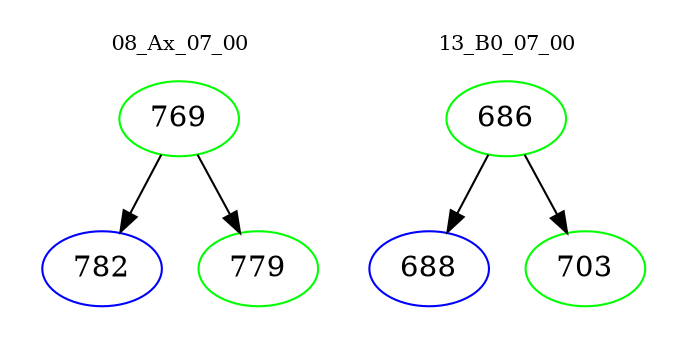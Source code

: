 digraph{
subgraph cluster_0 {
color = white
label = "08_Ax_07_00";
fontsize=10;
T0_769 [label="769", color="green"]
T0_769 -> T0_782 [color="black"]
T0_782 [label="782", color="blue"]
T0_769 -> T0_779 [color="black"]
T0_779 [label="779", color="green"]
}
subgraph cluster_1 {
color = white
label = "13_B0_07_00";
fontsize=10;
T1_686 [label="686", color="green"]
T1_686 -> T1_688 [color="black"]
T1_688 [label="688", color="blue"]
T1_686 -> T1_703 [color="black"]
T1_703 [label="703", color="green"]
}
}

